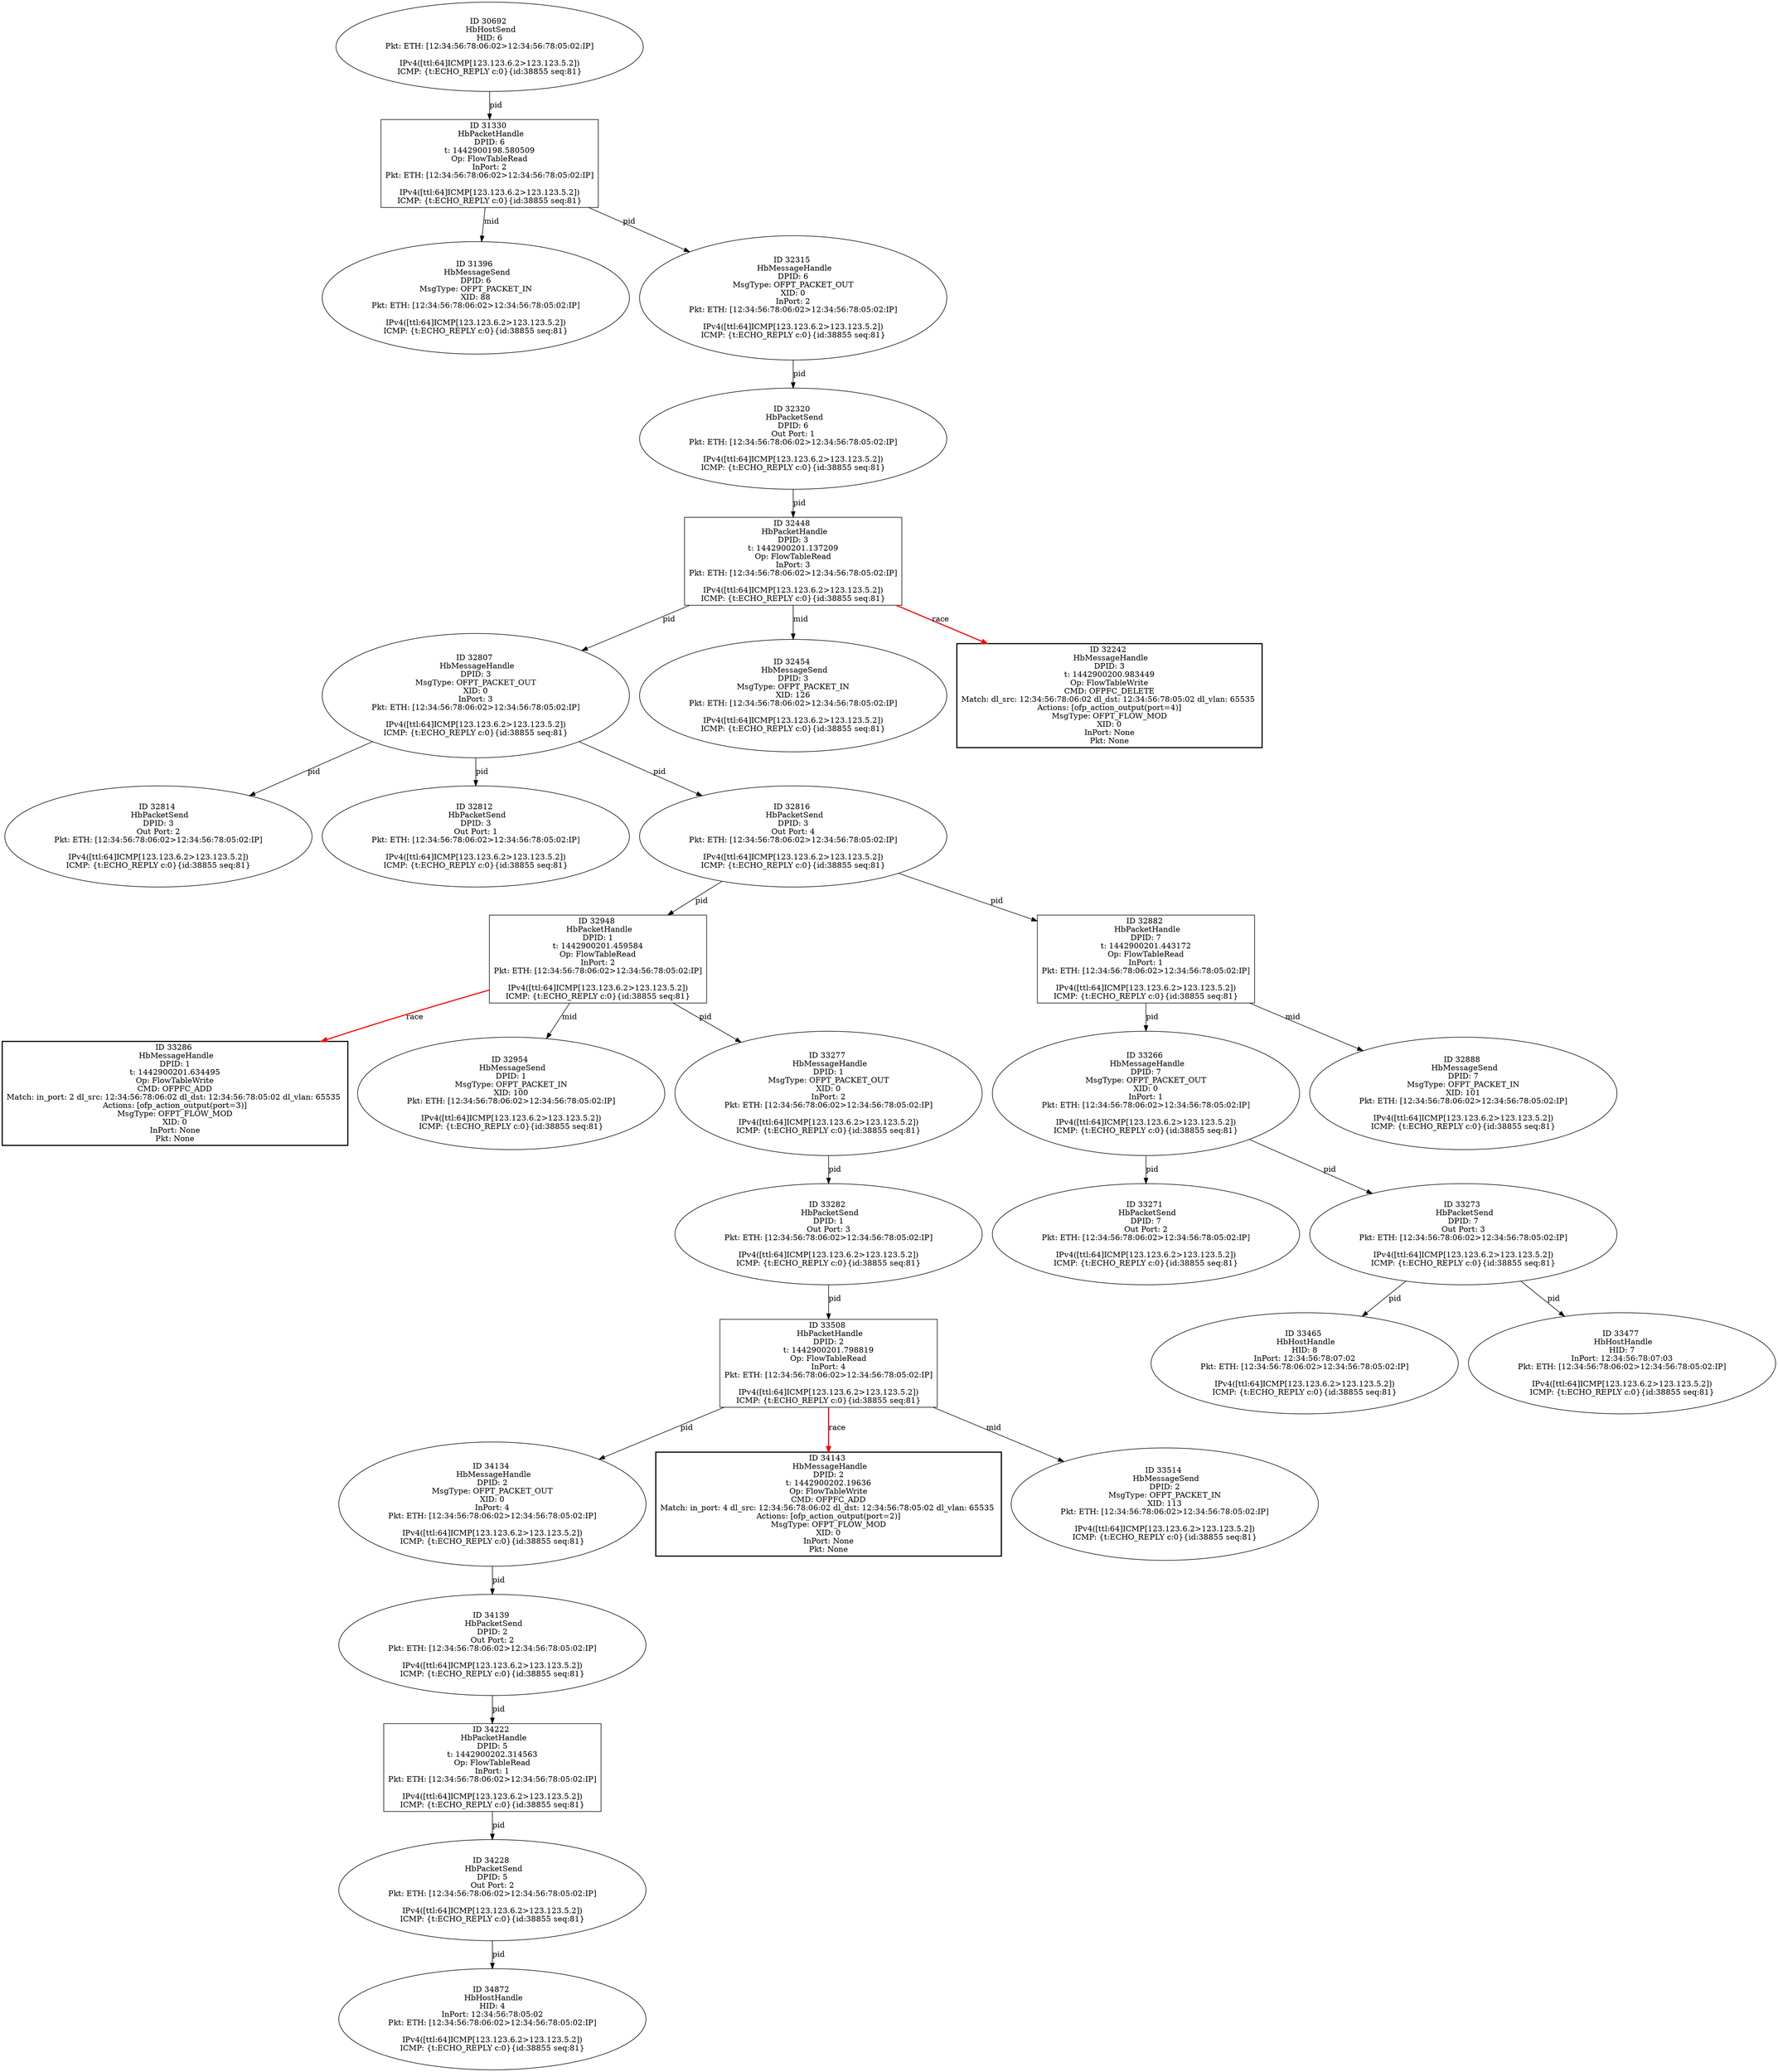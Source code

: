 strict digraph G {
32448 [shape=box, event=<hb_events.HbPacketHandle object at 0x10eb33b50>, label="ID 32448 
 HbPacketHandle
DPID: 3
t: 1442900201.137209
Op: FlowTableRead
InPort: 3
Pkt: ETH: [12:34:56:78:06:02>12:34:56:78:05:02:IP]

IPv4([ttl:64]ICMP[123.123.6.2>123.123.5.2])
ICMP: {t:ECHO_REPLY c:0}{id:38855 seq:81}"];
33282 [shape=oval, event=<hb_events.HbPacketSend object at 0x10ec68950>, label="ID 33282 
 HbPacketSend
DPID: 1
Out Port: 3
Pkt: ETH: [12:34:56:78:06:02>12:34:56:78:05:02:IP]

IPv4([ttl:64]ICMP[123.123.6.2>123.123.5.2])
ICMP: {t:ECHO_REPLY c:0}{id:38855 seq:81}"];
33286 [shape=box, style=bold, event=<hb_events.HbMessageHandle object at 0x10ec68d10>, label="ID 33286 
 HbMessageHandle
DPID: 1
t: 1442900201.634495
Op: FlowTableWrite
CMD: OFPFC_ADD
Match: in_port: 2 dl_src: 12:34:56:78:06:02 dl_dst: 12:34:56:78:05:02 dl_vlan: 65535 
Actions: [ofp_action_output(port=3)]
MsgType: OFPT_FLOW_MOD
XID: 0
InPort: None
Pkt: None"];
32814 [shape=oval, event=<hb_events.HbPacketSend object at 0x10ebb9650>, label="ID 32814 
 HbPacketSend
DPID: 3
Out Port: 2
Pkt: ETH: [12:34:56:78:06:02>12:34:56:78:05:02:IP]

IPv4([ttl:64]ICMP[123.123.6.2>123.123.5.2])
ICMP: {t:ECHO_REPLY c:0}{id:38855 seq:81}"];
32948 [shape=box, event=<hb_events.HbPacketHandle object at 0x10ebeb550>, label="ID 32948 
 HbPacketHandle
DPID: 1
t: 1442900201.459584
Op: FlowTableRead
InPort: 2
Pkt: ETH: [12:34:56:78:06:02>12:34:56:78:05:02:IP]

IPv4([ttl:64]ICMP[123.123.6.2>123.123.5.2])
ICMP: {t:ECHO_REPLY c:0}{id:38855 seq:81}"];
31396 [shape=oval, event=<hb_events.HbMessageSend object at 0x10e912b90>, label="ID 31396 
 HbMessageSend
DPID: 6
MsgType: OFPT_PACKET_IN
XID: 88
Pkt: ETH: [12:34:56:78:06:02>12:34:56:78:05:02:IP]

IPv4([ttl:64]ICMP[123.123.6.2>123.123.5.2])
ICMP: {t:ECHO_REPLY c:0}{id:38855 seq:81}"];
32807 [shape=oval, event=<hb_events.HbMessageHandle object at 0x10ebb2150>, label="ID 32807 
 HbMessageHandle
DPID: 3
MsgType: OFPT_PACKET_OUT
XID: 0
InPort: 3
Pkt: ETH: [12:34:56:78:06:02>12:34:56:78:05:02:IP]

IPv4([ttl:64]ICMP[123.123.6.2>123.123.5.2])
ICMP: {t:ECHO_REPLY c:0}{id:38855 seq:81}"];
32812 [shape=oval, event=<hb_events.HbPacketSend object at 0x10ebb2bd0>, label="ID 32812 
 HbPacketSend
DPID: 3
Out Port: 1
Pkt: ETH: [12:34:56:78:06:02>12:34:56:78:05:02:IP]

IPv4([ttl:64]ICMP[123.123.6.2>123.123.5.2])
ICMP: {t:ECHO_REPLY c:0}{id:38855 seq:81}"];
32882 [shape=box, event=<hb_events.HbPacketHandle object at 0x10ebd2250>, label="ID 32882 
 HbPacketHandle
DPID: 7
t: 1442900201.443172
Op: FlowTableRead
InPort: 1
Pkt: ETH: [12:34:56:78:06:02>12:34:56:78:05:02:IP]

IPv4([ttl:64]ICMP[123.123.6.2>123.123.5.2])
ICMP: {t:ECHO_REPLY c:0}{id:38855 seq:81}"];
34222 [shape=box, event=<hb_events.HbPacketHandle object at 0x10ee36990>, label="ID 34222 
 HbPacketHandle
DPID: 5
t: 1442900202.314563
Op: FlowTableRead
InPort: 1
Pkt: ETH: [12:34:56:78:06:02>12:34:56:78:05:02:IP]

IPv4([ttl:64]ICMP[123.123.6.2>123.123.5.2])
ICMP: {t:ECHO_REPLY c:0}{id:38855 seq:81}"];
32816 [shape=oval, event=<hb_events.HbPacketSend object at 0x10ebb9890>, label="ID 32816 
 HbPacketSend
DPID: 3
Out Port: 4
Pkt: ETH: [12:34:56:78:06:02>12:34:56:78:05:02:IP]

IPv4([ttl:64]ICMP[123.123.6.2>123.123.5.2])
ICMP: {t:ECHO_REPLY c:0}{id:38855 seq:81}"];
34228 [shape=oval, event=<hb_events.HbPacketSend object at 0x10ee36dd0>, label="ID 34228 
 HbPacketSend
DPID: 5
Out Port: 2
Pkt: ETH: [12:34:56:78:06:02>12:34:56:78:05:02:IP]

IPv4([ttl:64]ICMP[123.123.6.2>123.123.5.2])
ICMP: {t:ECHO_REPLY c:0}{id:38855 seq:81}"];
34872 [shape=oval, event=<hb_events.HbHostHandle object at 0x10eff9150>, label="ID 34872 
 HbHostHandle
HID: 4
InPort: 12:34:56:78:05:02
Pkt: ETH: [12:34:56:78:06:02>12:34:56:78:05:02:IP]

IPv4([ttl:64]ICMP[123.123.6.2>123.123.5.2])
ICMP: {t:ECHO_REPLY c:0}{id:38855 seq:81}"];
33465 [shape=oval, event=<hb_events.HbHostHandle object at 0x10ecb3c90>, label="ID 33465 
 HbHostHandle
HID: 8
InPort: 12:34:56:78:07:02
Pkt: ETH: [12:34:56:78:06:02>12:34:56:78:05:02:IP]

IPv4([ttl:64]ICMP[123.123.6.2>123.123.5.2])
ICMP: {t:ECHO_REPLY c:0}{id:38855 seq:81}"];
32954 [shape=oval, event=<hb_events.HbMessageSend object at 0x10ebebd10>, label="ID 32954 
 HbMessageSend
DPID: 1
MsgType: OFPT_PACKET_IN
XID: 100
Pkt: ETH: [12:34:56:78:06:02>12:34:56:78:05:02:IP]

IPv4([ttl:64]ICMP[123.123.6.2>123.123.5.2])
ICMP: {t:ECHO_REPLY c:0}{id:38855 seq:81}"];
32315 [shape=oval, event=<hb_events.HbMessageHandle object at 0x10eb0a750>, label="ID 32315 
 HbMessageHandle
DPID: 6
MsgType: OFPT_PACKET_OUT
XID: 0
InPort: 2
Pkt: ETH: [12:34:56:78:06:02>12:34:56:78:05:02:IP]

IPv4([ttl:64]ICMP[123.123.6.2>123.123.5.2])
ICMP: {t:ECHO_REPLY c:0}{id:38855 seq:81}"];
32320 [shape=oval, event=<hb_events.HbPacketSend object at 0x10eb0ae90>, label="ID 32320 
 HbPacketSend
DPID: 6
Out Port: 1
Pkt: ETH: [12:34:56:78:06:02>12:34:56:78:05:02:IP]

IPv4([ttl:64]ICMP[123.123.6.2>123.123.5.2])
ICMP: {t:ECHO_REPLY c:0}{id:38855 seq:81}"];
33477 [shape=oval, event=<hb_events.HbHostHandle object at 0x10ecc05d0>, label="ID 33477 
 HbHostHandle
HID: 7
InPort: 12:34:56:78:07:03
Pkt: ETH: [12:34:56:78:06:02>12:34:56:78:05:02:IP]

IPv4([ttl:64]ICMP[123.123.6.2>123.123.5.2])
ICMP: {t:ECHO_REPLY c:0}{id:38855 seq:81}"];
32454 [shape=oval, event=<hb_events.HbMessageSend object at 0x10eb392d0>, label="ID 32454 
 HbMessageSend
DPID: 3
MsgType: OFPT_PACKET_IN
XID: 126
Pkt: ETH: [12:34:56:78:06:02>12:34:56:78:05:02:IP]

IPv4([ttl:64]ICMP[123.123.6.2>123.123.5.2])
ICMP: {t:ECHO_REPLY c:0}{id:38855 seq:81}"];
32242 [shape=box, style=bold, event=<hb_events.HbMessageHandle object at 0x10eaf0b10>, label="ID 32242 
 HbMessageHandle
DPID: 3
t: 1442900200.983449
Op: FlowTableWrite
CMD: OFPFC_DELETE
Match: dl_src: 12:34:56:78:06:02 dl_dst: 12:34:56:78:05:02 dl_vlan: 65535 
Actions: [ofp_action_output(port=4)]
MsgType: OFPT_FLOW_MOD
XID: 0
InPort: None
Pkt: None"];
34134 [shape=oval, event=<hb_events.HbMessageHandle object at 0x10ee09f90>, label="ID 34134 
 HbMessageHandle
DPID: 2
MsgType: OFPT_PACKET_OUT
XID: 0
InPort: 4
Pkt: ETH: [12:34:56:78:06:02>12:34:56:78:05:02:IP]

IPv4([ttl:64]ICMP[123.123.6.2>123.123.5.2])
ICMP: {t:ECHO_REPLY c:0}{id:38855 seq:81}"];
33508 [shape=box, event=<hb_events.HbPacketHandle object at 0x10eccc790>, label="ID 33508 
 HbPacketHandle
DPID: 2
t: 1442900201.798819
Op: FlowTableRead
InPort: 4
Pkt: ETH: [12:34:56:78:06:02>12:34:56:78:05:02:IP]

IPv4([ttl:64]ICMP[123.123.6.2>123.123.5.2])
ICMP: {t:ECHO_REPLY c:0}{id:38855 seq:81}"];
34139 [shape=oval, event=<hb_events.HbPacketSend object at 0x10ee29150>, label="ID 34139 
 HbPacketSend
DPID: 2
Out Port: 2
Pkt: ETH: [12:34:56:78:06:02>12:34:56:78:05:02:IP]

IPv4([ttl:64]ICMP[123.123.6.2>123.123.5.2])
ICMP: {t:ECHO_REPLY c:0}{id:38855 seq:81}"];
34143 [shape=box, style=bold, event=<hb_events.HbMessageHandle object at 0x10ee29510>, label="ID 34143 
 HbMessageHandle
DPID: 2
t: 1442900202.19636
Op: FlowTableWrite
CMD: OFPFC_ADD
Match: in_port: 4 dl_src: 12:34:56:78:06:02 dl_dst: 12:34:56:78:05:02 dl_vlan: 65535 
Actions: [ofp_action_output(port=2)]
MsgType: OFPT_FLOW_MOD
XID: 0
InPort: None
Pkt: None"];
31330 [shape=box, event=<hb_events.HbPacketHandle object at 0x10e8e0a50>, label="ID 31330 
 HbPacketHandle
DPID: 6
t: 1442900198.580509
Op: FlowTableRead
InPort: 2
Pkt: ETH: [12:34:56:78:06:02>12:34:56:78:05:02:IP]

IPv4([ttl:64]ICMP[123.123.6.2>123.123.5.2])
ICMP: {t:ECHO_REPLY c:0}{id:38855 seq:81}"];
30692 [shape=oval, event=<hb_events.HbHostSend object at 0x10e6209d0>, label="ID 30692 
 HbHostSend
HID: 6
Pkt: ETH: [12:34:56:78:06:02>12:34:56:78:05:02:IP]

IPv4([ttl:64]ICMP[123.123.6.2>123.123.5.2])
ICMP: {t:ECHO_REPLY c:0}{id:38855 seq:81}"];
33514 [shape=oval, event=<hb_events.HbMessageSend object at 0x10ecccf50>, label="ID 33514 
 HbMessageSend
DPID: 2
MsgType: OFPT_PACKET_IN
XID: 113
Pkt: ETH: [12:34:56:78:06:02>12:34:56:78:05:02:IP]

IPv4([ttl:64]ICMP[123.123.6.2>123.123.5.2])
ICMP: {t:ECHO_REPLY c:0}{id:38855 seq:81}"];
33266 [shape=oval, event=<hb_events.HbMessageHandle object at 0x10ec60a90>, label="ID 33266 
 HbMessageHandle
DPID: 7
MsgType: OFPT_PACKET_OUT
XID: 0
InPort: 1
Pkt: ETH: [12:34:56:78:06:02>12:34:56:78:05:02:IP]

IPv4([ttl:64]ICMP[123.123.6.2>123.123.5.2])
ICMP: {t:ECHO_REPLY c:0}{id:38855 seq:81}"];
33271 [shape=oval, event=<hb_events.HbPacketSend object at 0x10ec60f90>, label="ID 33271 
 HbPacketSend
DPID: 7
Out Port: 2
Pkt: ETH: [12:34:56:78:06:02>12:34:56:78:05:02:IP]

IPv4([ttl:64]ICMP[123.123.6.2>123.123.5.2])
ICMP: {t:ECHO_REPLY c:0}{id:38855 seq:81}"];
32888 [shape=oval, event=<hb_events.HbMessageSend object at 0x10ebd2990>, label="ID 32888 
 HbMessageSend
DPID: 7
MsgType: OFPT_PACKET_IN
XID: 101
Pkt: ETH: [12:34:56:78:06:02>12:34:56:78:05:02:IP]

IPv4([ttl:64]ICMP[123.123.6.2>123.123.5.2])
ICMP: {t:ECHO_REPLY c:0}{id:38855 seq:81}"];
33273 [shape=oval, event=<hb_events.HbPacketSend object at 0x10ec68210>, label="ID 33273 
 HbPacketSend
DPID: 7
Out Port: 3
Pkt: ETH: [12:34:56:78:06:02>12:34:56:78:05:02:IP]

IPv4([ttl:64]ICMP[123.123.6.2>123.123.5.2])
ICMP: {t:ECHO_REPLY c:0}{id:38855 seq:81}"];
33277 [shape=oval, event=<hb_events.HbMessageHandle object at 0x10ec68450>, label="ID 33277 
 HbMessageHandle
DPID: 1
MsgType: OFPT_PACKET_OUT
XID: 0
InPort: 2
Pkt: ETH: [12:34:56:78:06:02>12:34:56:78:05:02:IP]

IPv4([ttl:64]ICMP[123.123.6.2>123.123.5.2])
ICMP: {t:ECHO_REPLY c:0}{id:38855 seq:81}"];
32320 -> 32448  [rel=pid, label=pid];
33282 -> 33508  [rel=pid, label=pid];
34222 -> 34228  [rel=pid, label=pid];
32807 -> 32816  [rel=pid, label=pid];
32807 -> 32812  [rel=pid, label=pid];
32807 -> 32814  [rel=pid, label=pid];
33266 -> 33273  [rel=pid, label=pid];
33266 -> 33271  [rel=pid, label=pid];
32816 -> 32882  [rel=pid, label=pid];
32816 -> 32948  [rel=pid, label=pid];
32948 -> 32954  [rel=mid, label=mid];
32948 -> 33277  [rel=pid, label=pid];
32948 -> 33286  [harmful=True, color=red, style=bold, rel=race, label=race];
32315 -> 32320  [rel=pid, label=pid];
32448 -> 32242  [harmful=True, color=red, style=bold, rel=race, label=race];
32448 -> 32454  [rel=mid, label=mid];
32448 -> 32807  [rel=pid, label=pid];
34228 -> 34872  [rel=pid, label=pid];
34134 -> 34139  [rel=pid, label=pid];
30692 -> 31330  [rel=pid, label=pid];
34139 -> 34222  [rel=pid, label=pid];
31330 -> 32315  [rel=pid, label=pid];
31330 -> 31396  [rel=mid, label=mid];
33508 -> 33514  [rel=mid, label=mid];
33508 -> 34134  [rel=pid, label=pid];
33508 -> 34143  [harmful=True, color=red, style=bold, rel=race, label=race];
32882 -> 32888  [rel=mid, label=mid];
32882 -> 33266  [rel=pid, label=pid];
33273 -> 33465  [rel=pid, label=pid];
33273 -> 33477  [rel=pid, label=pid];
33277 -> 33282  [rel=pid, label=pid];
}
